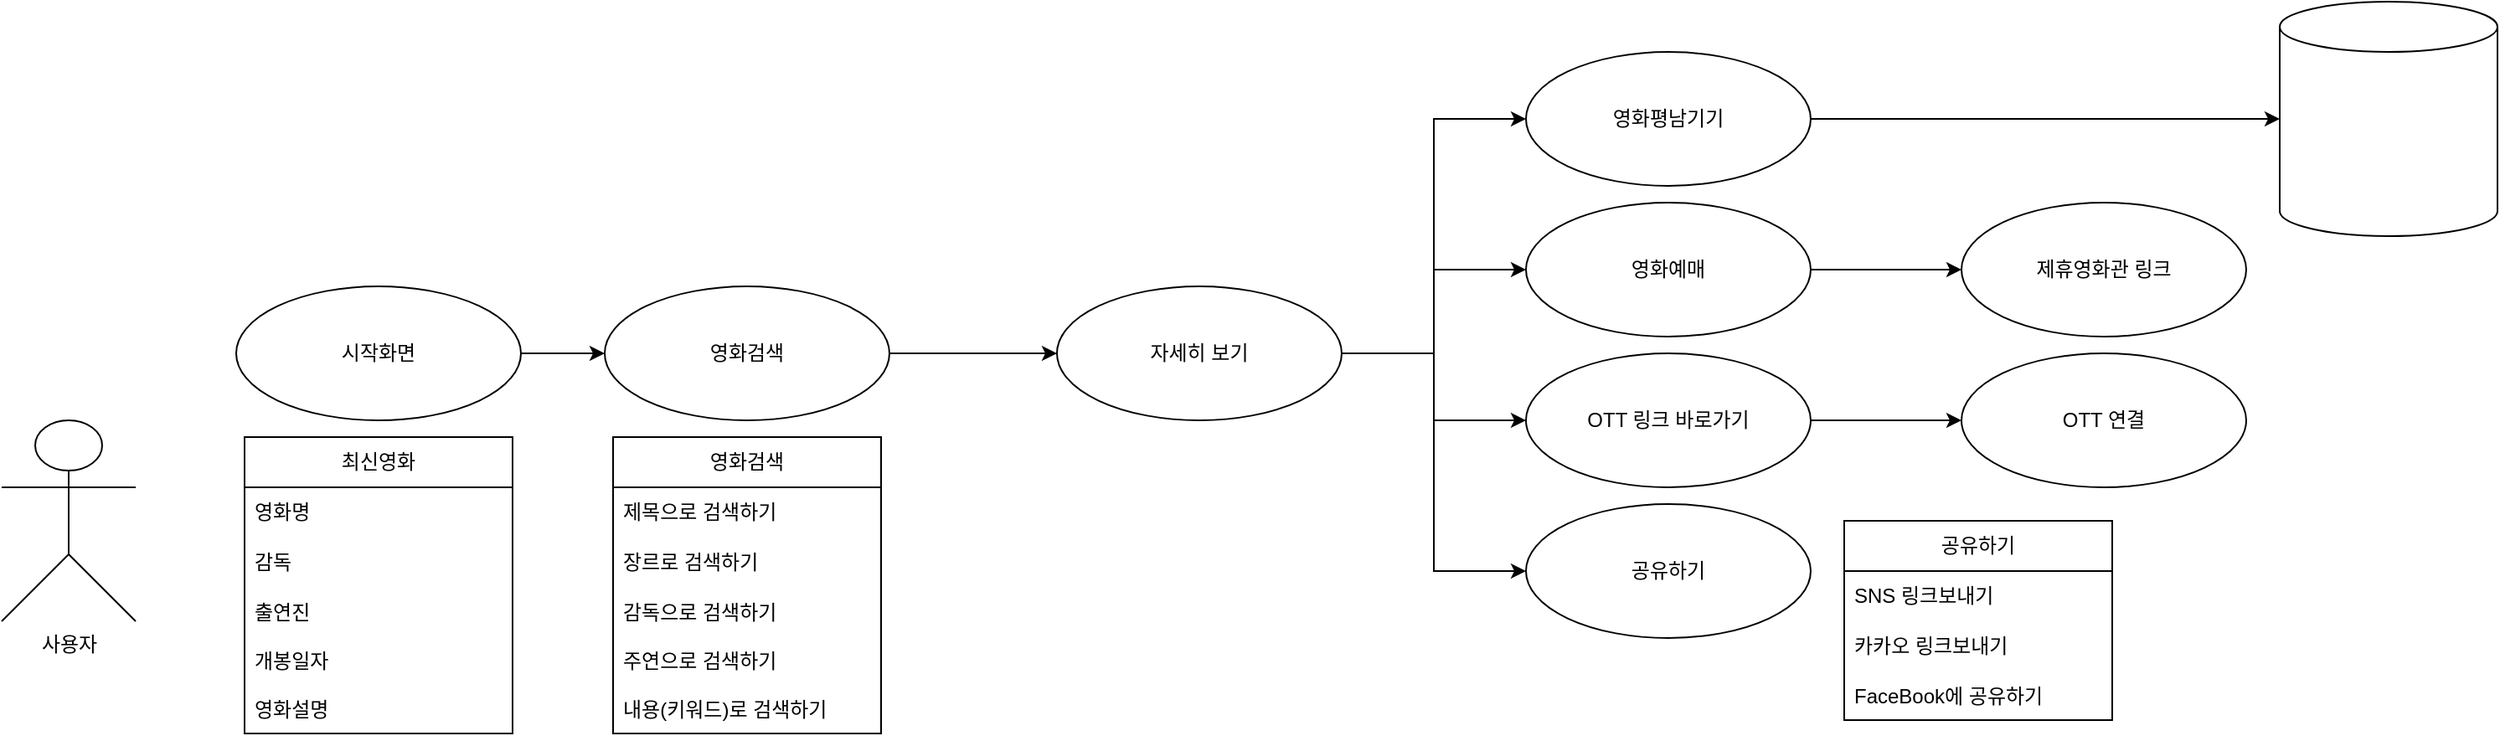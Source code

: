<mxfile version="21.3.7" type="device">
  <diagram name="페이지-1" id="gwlbGgFNYmpW7Y2FBSv0">
    <mxGraphModel dx="1077" dy="961" grid="1" gridSize="10" guides="1" tooltips="1" connect="1" arrows="1" fold="1" page="1" pageScale="1" pageWidth="4681" pageHeight="3300" math="0" shadow="0">
      <root>
        <mxCell id="0" />
        <mxCell id="1" parent="0" />
        <mxCell id="cvXG3AS-k-yAaA7iZofh-1" value="사용자" style="shape=umlActor;verticalLabelPosition=bottom;verticalAlign=top;html=1;outlineConnect=0;" vertex="1" parent="1">
          <mxGeometry x="760" y="800" width="80" height="120" as="geometry" />
        </mxCell>
        <mxCell id="cvXG3AS-k-yAaA7iZofh-21" style="edgeStyle=orthogonalEdgeStyle;rounded=0;orthogonalLoop=1;jettySize=auto;html=1;entryX=0;entryY=0.5;entryDx=0;entryDy=0;" edge="1" parent="1" source="cvXG3AS-k-yAaA7iZofh-2" target="cvXG3AS-k-yAaA7iZofh-11">
          <mxGeometry relative="1" as="geometry" />
        </mxCell>
        <mxCell id="cvXG3AS-k-yAaA7iZofh-2" value="시작화면" style="ellipse;whiteSpace=wrap;html=1;" vertex="1" parent="1">
          <mxGeometry x="900" y="720" width="170" height="80" as="geometry" />
        </mxCell>
        <mxCell id="cvXG3AS-k-yAaA7iZofh-5" value="최신영화" style="swimlane;fontStyle=0;childLayout=stackLayout;horizontal=1;startSize=30;horizontalStack=0;resizeParent=1;resizeParentMax=0;resizeLast=0;collapsible=1;marginBottom=0;whiteSpace=wrap;html=1;" vertex="1" parent="1">
          <mxGeometry x="905" y="810" width="160" height="177" as="geometry" />
        </mxCell>
        <mxCell id="cvXG3AS-k-yAaA7iZofh-6" value="영화명" style="text;strokeColor=none;fillColor=none;align=left;verticalAlign=middle;spacingLeft=4;spacingRight=4;overflow=hidden;points=[[0,0.5],[1,0.5]];portConstraint=eastwest;rotatable=0;whiteSpace=wrap;html=1;" vertex="1" parent="cvXG3AS-k-yAaA7iZofh-5">
          <mxGeometry y="30" width="160" height="30" as="geometry" />
        </mxCell>
        <mxCell id="cvXG3AS-k-yAaA7iZofh-8" value="감독" style="text;strokeColor=none;fillColor=none;align=left;verticalAlign=middle;spacingLeft=4;spacingRight=4;overflow=hidden;points=[[0,0.5],[1,0.5]];portConstraint=eastwest;rotatable=0;whiteSpace=wrap;html=1;" vertex="1" parent="cvXG3AS-k-yAaA7iZofh-5">
          <mxGeometry y="60" width="160" height="30" as="geometry" />
        </mxCell>
        <mxCell id="cvXG3AS-k-yAaA7iZofh-7" value="출연진" style="text;strokeColor=none;fillColor=none;align=left;verticalAlign=middle;spacingLeft=4;spacingRight=4;overflow=hidden;points=[[0,0.5],[1,0.5]];portConstraint=eastwest;rotatable=0;whiteSpace=wrap;html=1;" vertex="1" parent="cvXG3AS-k-yAaA7iZofh-5">
          <mxGeometry y="90" width="160" height="29" as="geometry" />
        </mxCell>
        <mxCell id="cvXG3AS-k-yAaA7iZofh-9" value="개봉일자" style="text;strokeColor=none;fillColor=none;align=left;verticalAlign=middle;spacingLeft=4;spacingRight=4;overflow=hidden;points=[[0,0.5],[1,0.5]];portConstraint=eastwest;rotatable=0;whiteSpace=wrap;html=1;" vertex="1" parent="cvXG3AS-k-yAaA7iZofh-5">
          <mxGeometry y="119" width="160" height="29" as="geometry" />
        </mxCell>
        <mxCell id="cvXG3AS-k-yAaA7iZofh-10" value="영화설명" style="text;strokeColor=none;fillColor=none;align=left;verticalAlign=middle;spacingLeft=4;spacingRight=4;overflow=hidden;points=[[0,0.5],[1,0.5]];portConstraint=eastwest;rotatable=0;whiteSpace=wrap;html=1;" vertex="1" parent="cvXG3AS-k-yAaA7iZofh-5">
          <mxGeometry y="148" width="160" height="29" as="geometry" />
        </mxCell>
        <mxCell id="cvXG3AS-k-yAaA7iZofh-24" style="edgeStyle=orthogonalEdgeStyle;rounded=0;orthogonalLoop=1;jettySize=auto;html=1;entryX=0;entryY=0.5;entryDx=0;entryDy=0;" edge="1" parent="1" source="cvXG3AS-k-yAaA7iZofh-11" target="cvXG3AS-k-yAaA7iZofh-23">
          <mxGeometry relative="1" as="geometry" />
        </mxCell>
        <mxCell id="cvXG3AS-k-yAaA7iZofh-11" value="영화검색" style="ellipse;whiteSpace=wrap;html=1;" vertex="1" parent="1">
          <mxGeometry x="1120" y="720" width="170" height="80" as="geometry" />
        </mxCell>
        <mxCell id="cvXG3AS-k-yAaA7iZofh-12" value="영화검색" style="swimlane;fontStyle=0;childLayout=stackLayout;horizontal=1;startSize=30;horizontalStack=0;resizeParent=1;resizeParentMax=0;resizeLast=0;collapsible=1;marginBottom=0;whiteSpace=wrap;html=1;" vertex="1" parent="1">
          <mxGeometry x="1125" y="810" width="160" height="177" as="geometry" />
        </mxCell>
        <mxCell id="cvXG3AS-k-yAaA7iZofh-13" value="제목으로 검색하기" style="text;strokeColor=none;fillColor=none;align=left;verticalAlign=middle;spacingLeft=4;spacingRight=4;overflow=hidden;points=[[0,0.5],[1,0.5]];portConstraint=eastwest;rotatable=0;whiteSpace=wrap;html=1;" vertex="1" parent="cvXG3AS-k-yAaA7iZofh-12">
          <mxGeometry y="30" width="160" height="30" as="geometry" />
        </mxCell>
        <mxCell id="cvXG3AS-k-yAaA7iZofh-14" value="장르로 검색하기" style="text;strokeColor=none;fillColor=none;align=left;verticalAlign=middle;spacingLeft=4;spacingRight=4;overflow=hidden;points=[[0,0.5],[1,0.5]];portConstraint=eastwest;rotatable=0;whiteSpace=wrap;html=1;" vertex="1" parent="cvXG3AS-k-yAaA7iZofh-12">
          <mxGeometry y="60" width="160" height="30" as="geometry" />
        </mxCell>
        <mxCell id="cvXG3AS-k-yAaA7iZofh-15" value="감독으로 검색하기" style="text;strokeColor=none;fillColor=none;align=left;verticalAlign=middle;spacingLeft=4;spacingRight=4;overflow=hidden;points=[[0,0.5],[1,0.5]];portConstraint=eastwest;rotatable=0;whiteSpace=wrap;html=1;" vertex="1" parent="cvXG3AS-k-yAaA7iZofh-12">
          <mxGeometry y="90" width="160" height="29" as="geometry" />
        </mxCell>
        <mxCell id="cvXG3AS-k-yAaA7iZofh-16" value="주연으로 검색하기" style="text;strokeColor=none;fillColor=none;align=left;verticalAlign=middle;spacingLeft=4;spacingRight=4;overflow=hidden;points=[[0,0.5],[1,0.5]];portConstraint=eastwest;rotatable=0;whiteSpace=wrap;html=1;" vertex="1" parent="cvXG3AS-k-yAaA7iZofh-12">
          <mxGeometry y="119" width="160" height="29" as="geometry" />
        </mxCell>
        <mxCell id="cvXG3AS-k-yAaA7iZofh-17" value="내용(키워드)로 검색하기" style="text;strokeColor=none;fillColor=none;align=left;verticalAlign=middle;spacingLeft=4;spacingRight=4;overflow=hidden;points=[[0,0.5],[1,0.5]];portConstraint=eastwest;rotatable=0;whiteSpace=wrap;html=1;" vertex="1" parent="cvXG3AS-k-yAaA7iZofh-12">
          <mxGeometry y="148" width="160" height="29" as="geometry" />
        </mxCell>
        <mxCell id="cvXG3AS-k-yAaA7iZofh-29" style="edgeStyle=orthogonalEdgeStyle;rounded=0;orthogonalLoop=1;jettySize=auto;html=1;entryX=0;entryY=0.5;entryDx=0;entryDy=0;" edge="1" parent="1" source="cvXG3AS-k-yAaA7iZofh-23" target="cvXG3AS-k-yAaA7iZofh-25">
          <mxGeometry relative="1" as="geometry" />
        </mxCell>
        <mxCell id="cvXG3AS-k-yAaA7iZofh-30" style="edgeStyle=orthogonalEdgeStyle;rounded=0;orthogonalLoop=1;jettySize=auto;html=1;entryX=0;entryY=0.5;entryDx=0;entryDy=0;" edge="1" parent="1" source="cvXG3AS-k-yAaA7iZofh-23" target="cvXG3AS-k-yAaA7iZofh-26">
          <mxGeometry relative="1" as="geometry" />
        </mxCell>
        <mxCell id="cvXG3AS-k-yAaA7iZofh-31" style="edgeStyle=orthogonalEdgeStyle;rounded=0;orthogonalLoop=1;jettySize=auto;html=1;entryX=0;entryY=0.5;entryDx=0;entryDy=0;" edge="1" parent="1" source="cvXG3AS-k-yAaA7iZofh-23" target="cvXG3AS-k-yAaA7iZofh-27">
          <mxGeometry relative="1" as="geometry" />
        </mxCell>
        <mxCell id="cvXG3AS-k-yAaA7iZofh-32" style="edgeStyle=orthogonalEdgeStyle;rounded=0;orthogonalLoop=1;jettySize=auto;html=1;entryX=0;entryY=0.5;entryDx=0;entryDy=0;" edge="1" parent="1" source="cvXG3AS-k-yAaA7iZofh-23" target="cvXG3AS-k-yAaA7iZofh-28">
          <mxGeometry relative="1" as="geometry" />
        </mxCell>
        <mxCell id="cvXG3AS-k-yAaA7iZofh-23" value="자세히 보기" style="ellipse;whiteSpace=wrap;html=1;" vertex="1" parent="1">
          <mxGeometry x="1390" y="720" width="170" height="80" as="geometry" />
        </mxCell>
        <mxCell id="cvXG3AS-k-yAaA7iZofh-45" style="edgeStyle=orthogonalEdgeStyle;rounded=0;orthogonalLoop=1;jettySize=auto;html=1;entryX=0;entryY=0.5;entryDx=0;entryDy=0;entryPerimeter=0;" edge="1" parent="1" source="cvXG3AS-k-yAaA7iZofh-25" target="cvXG3AS-k-yAaA7iZofh-43">
          <mxGeometry relative="1" as="geometry" />
        </mxCell>
        <mxCell id="cvXG3AS-k-yAaA7iZofh-25" value="영화평남기기" style="ellipse;whiteSpace=wrap;html=1;" vertex="1" parent="1">
          <mxGeometry x="1670" y="580" width="170" height="80" as="geometry" />
        </mxCell>
        <mxCell id="cvXG3AS-k-yAaA7iZofh-41" style="edgeStyle=orthogonalEdgeStyle;rounded=0;orthogonalLoop=1;jettySize=auto;html=1;entryX=0;entryY=0.5;entryDx=0;entryDy=0;" edge="1" parent="1" source="cvXG3AS-k-yAaA7iZofh-26" target="cvXG3AS-k-yAaA7iZofh-33">
          <mxGeometry relative="1" as="geometry" />
        </mxCell>
        <mxCell id="cvXG3AS-k-yAaA7iZofh-26" value="영화예매" style="ellipse;whiteSpace=wrap;html=1;" vertex="1" parent="1">
          <mxGeometry x="1670" y="670" width="170" height="80" as="geometry" />
        </mxCell>
        <mxCell id="cvXG3AS-k-yAaA7iZofh-42" style="edgeStyle=orthogonalEdgeStyle;rounded=0;orthogonalLoop=1;jettySize=auto;html=1;entryX=0;entryY=0.5;entryDx=0;entryDy=0;" edge="1" parent="1" source="cvXG3AS-k-yAaA7iZofh-27" target="cvXG3AS-k-yAaA7iZofh-34">
          <mxGeometry relative="1" as="geometry" />
        </mxCell>
        <mxCell id="cvXG3AS-k-yAaA7iZofh-27" value="OTT 링크 바로가기" style="ellipse;whiteSpace=wrap;html=1;" vertex="1" parent="1">
          <mxGeometry x="1670" y="760" width="170" height="80" as="geometry" />
        </mxCell>
        <mxCell id="cvXG3AS-k-yAaA7iZofh-28" value="공유하기" style="ellipse;whiteSpace=wrap;html=1;" vertex="1" parent="1">
          <mxGeometry x="1670" y="850" width="170" height="80" as="geometry" />
        </mxCell>
        <mxCell id="cvXG3AS-k-yAaA7iZofh-33" value="제휴영화관 링크" style="ellipse;whiteSpace=wrap;html=1;" vertex="1" parent="1">
          <mxGeometry x="1930" y="670" width="170" height="80" as="geometry" />
        </mxCell>
        <mxCell id="cvXG3AS-k-yAaA7iZofh-34" value="OTT 연결" style="ellipse;whiteSpace=wrap;html=1;" vertex="1" parent="1">
          <mxGeometry x="1930" y="760" width="170" height="80" as="geometry" />
        </mxCell>
        <mxCell id="cvXG3AS-k-yAaA7iZofh-35" value="공유하기" style="swimlane;fontStyle=0;childLayout=stackLayout;horizontal=1;startSize=30;horizontalStack=0;resizeParent=1;resizeParentMax=0;resizeLast=0;collapsible=1;marginBottom=0;whiteSpace=wrap;html=1;" vertex="1" parent="1">
          <mxGeometry x="1860" y="860" width="160" height="119" as="geometry" />
        </mxCell>
        <mxCell id="cvXG3AS-k-yAaA7iZofh-36" value="SNS 링크보내기" style="text;strokeColor=none;fillColor=none;align=left;verticalAlign=middle;spacingLeft=4;spacingRight=4;overflow=hidden;points=[[0,0.5],[1,0.5]];portConstraint=eastwest;rotatable=0;whiteSpace=wrap;html=1;" vertex="1" parent="cvXG3AS-k-yAaA7iZofh-35">
          <mxGeometry y="30" width="160" height="30" as="geometry" />
        </mxCell>
        <mxCell id="cvXG3AS-k-yAaA7iZofh-37" value="카카오 링크보내기" style="text;strokeColor=none;fillColor=none;align=left;verticalAlign=middle;spacingLeft=4;spacingRight=4;overflow=hidden;points=[[0,0.5],[1,0.5]];portConstraint=eastwest;rotatable=0;whiteSpace=wrap;html=1;" vertex="1" parent="cvXG3AS-k-yAaA7iZofh-35">
          <mxGeometry y="60" width="160" height="30" as="geometry" />
        </mxCell>
        <mxCell id="cvXG3AS-k-yAaA7iZofh-38" value="FaceBook에 공유하기" style="text;strokeColor=none;fillColor=none;align=left;verticalAlign=middle;spacingLeft=4;spacingRight=4;overflow=hidden;points=[[0,0.5],[1,0.5]];portConstraint=eastwest;rotatable=0;whiteSpace=wrap;html=1;" vertex="1" parent="cvXG3AS-k-yAaA7iZofh-35">
          <mxGeometry y="90" width="160" height="29" as="geometry" />
        </mxCell>
        <mxCell id="cvXG3AS-k-yAaA7iZofh-43" value="" style="shape=cylinder3;whiteSpace=wrap;html=1;boundedLbl=1;backgroundOutline=1;size=15;" vertex="1" parent="1">
          <mxGeometry x="2120" y="550" width="130" height="140" as="geometry" />
        </mxCell>
      </root>
    </mxGraphModel>
  </diagram>
</mxfile>
